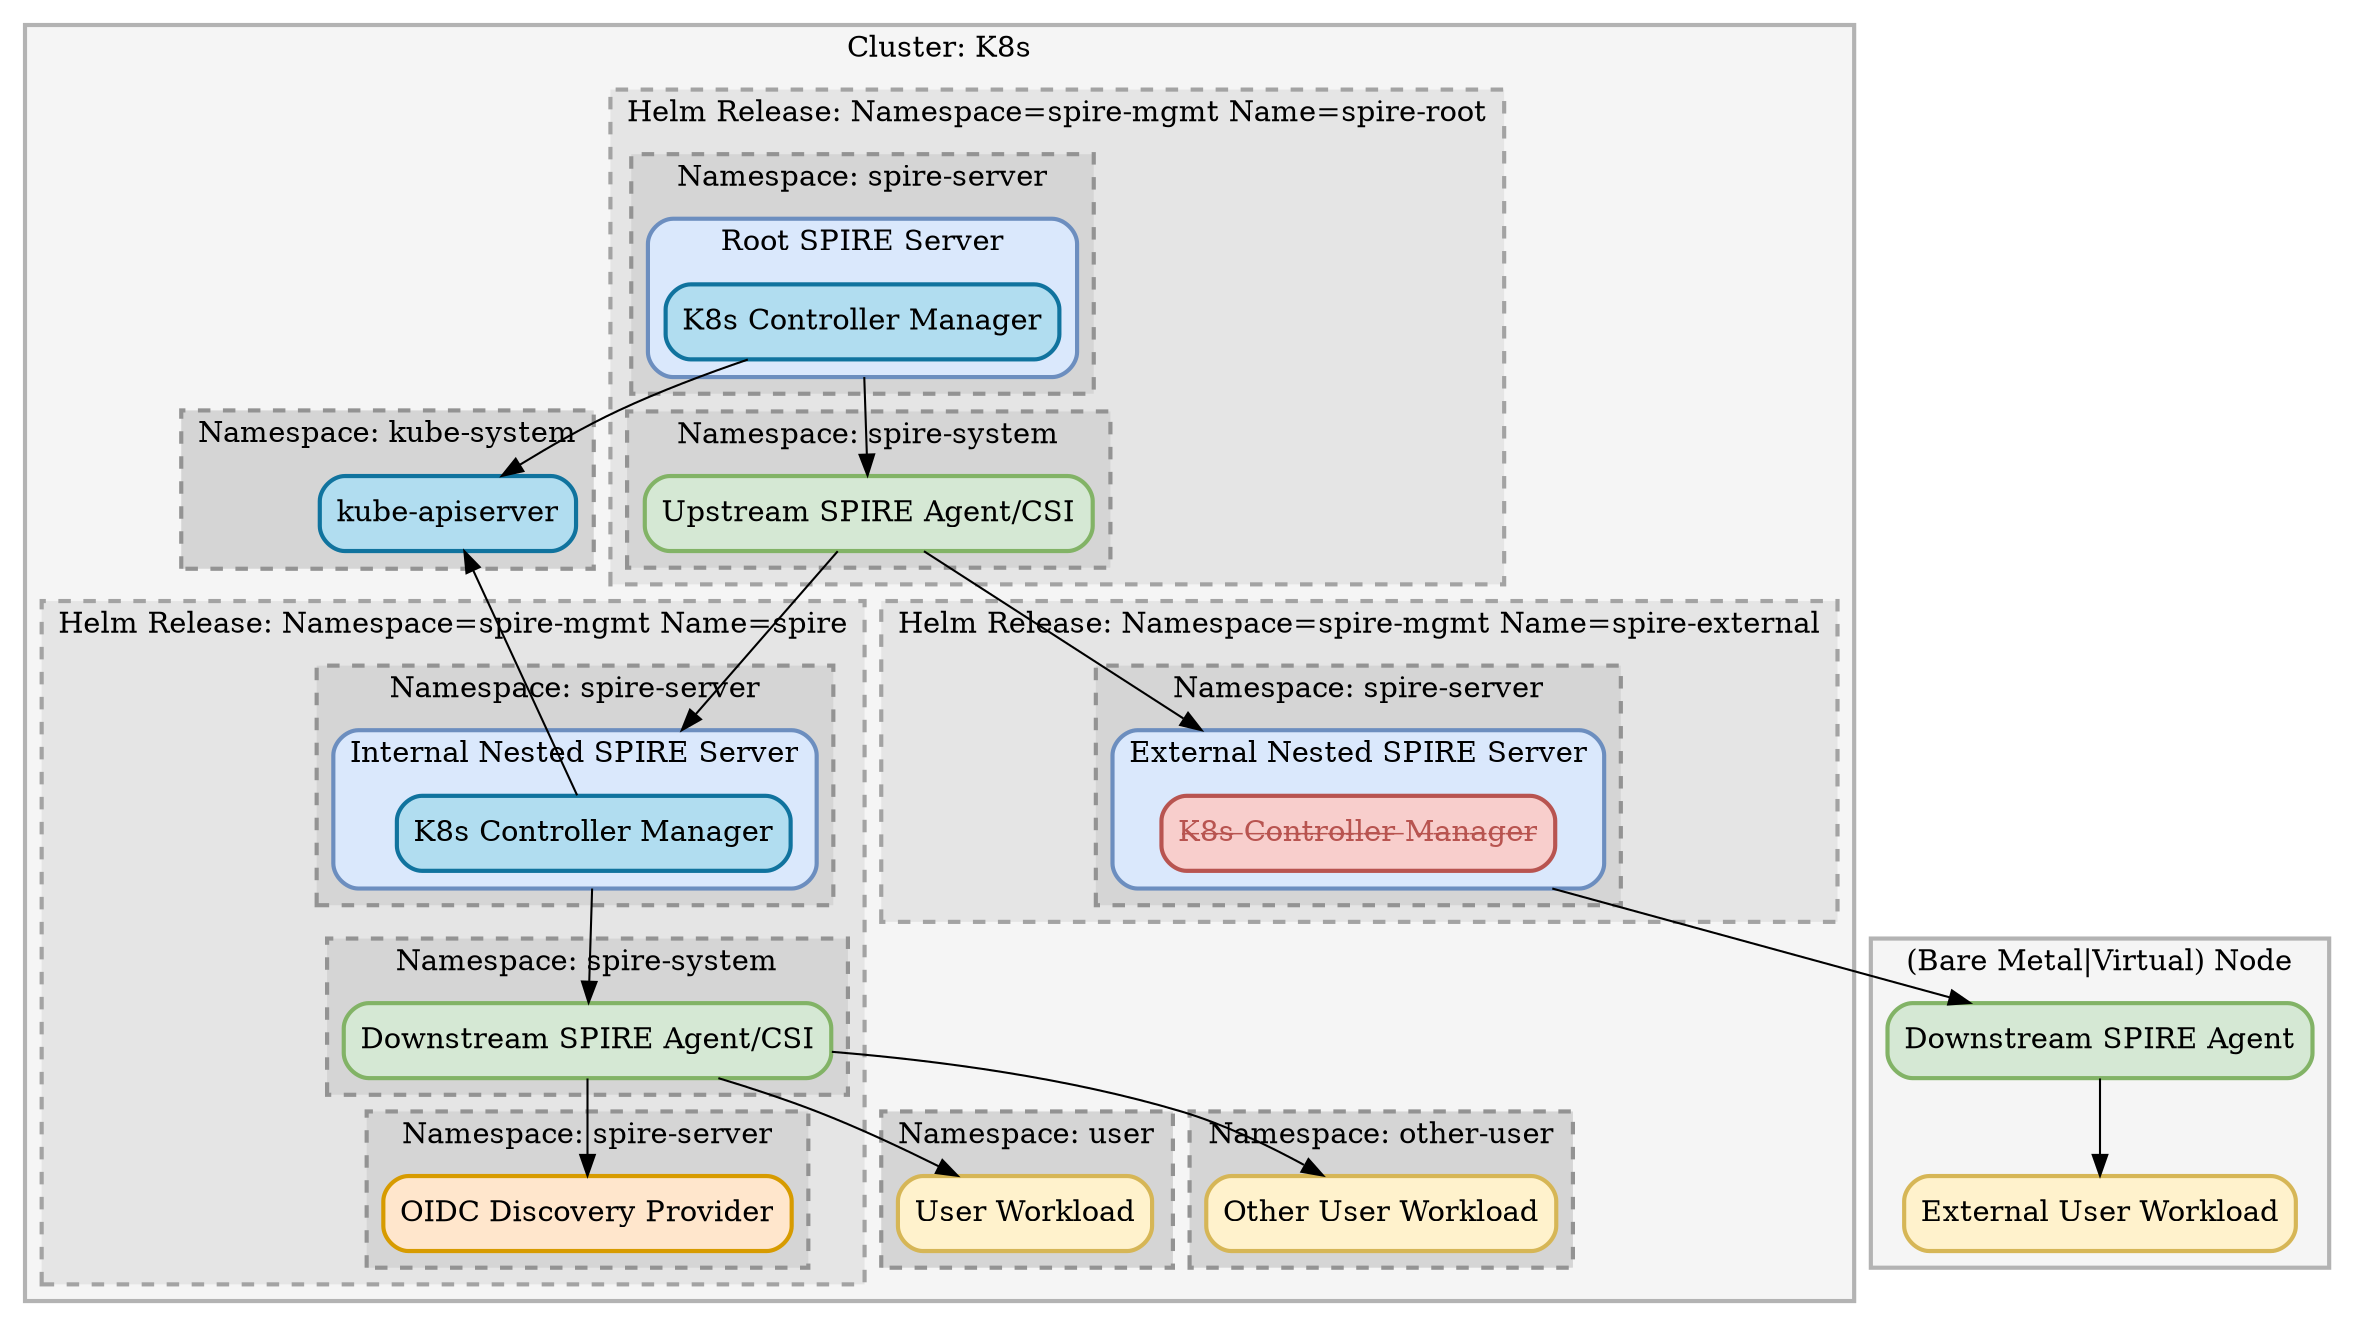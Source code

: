 digraph G {
  compound=true;
  subgraph cluster_baremetal {
    label="(Bare Metal|Virtual) Node"
    style="filled,solid,bold";
    color="#b3b3b3";
    fillcolor="#f5f5f5";
    spireDownstreamAgent3 [label="Downstream SPIRE Agent",shape="box",style="rounded,solid,filled,bold",color="#82b366",fillcolor="#d5e8d4"];
    userWorkload3 [label="External User Workload",shape="box",style="rounded,solid,filled,bold",color="#d6b656",fillcolor="#fff2cc"];
  }
  subgraph cluster_k8s {
    label="Cluster: K8s";
    style="filled,solid,bold";
    color="#b3b3b3";
    fillcolor="#f5f5f5";
    subgraph cluster_root_release {
      label="Helm Release: Namespace=spire-mgmt Name=spire-root";
      style="filled,dashed,bold";
      color="#a3a3a3";
      fillcolor="#e5e5e5";
      subgraph cluster_ns_root_server {
        style="filled,dashed,bold";
        color="#939393";
        fillcolor="#d5d5d5";
        label="Namespace: spire-server"
        subgraph cluster_ns_root_server_obj {
          style="filled,rounded,bold";
          color="#6c8ebf";
          fillcolor="#dae8fc";
          label="Root SPIRE Server"
          spireRoot [label="K8s Controller Manager",shape="record",style="rounded,solid,filled,bold",color="#10739e",fillcolor="#b1ddf0"];
        }
      }
      subgraph cluster_ns_1_system {
        style="filled,dashed,bold";
        color="#939393";
        fillcolor="#d5d5d5";
        label="Namespace: spire-system"
        spireUpstreamAgent1 [label="Upstream SPIRE Agent/CSI",shape="box",style="rounded,solid,filled,bold",color="#82b366",fillcolor="#d5e8d4"];
      }
    }
    subgraph cluster_ns_root_kube_system {
      style="filled,dashed,bold";
      color="#939393";
      fillcolor="#d5d5d5";
      label="Namespace: kube-system"
      kubeApiServerRoot [label="kube-apiserver",shape="record",style="rounded,solid,filled,bold",color="#10739e",fillcolor="#b1ddf0"];
    }
    subgraph cluster_nested1_release {
      label="Helm Release: Namespace=spire-mgmt Name=spire"
      style="filled,dashed,bold";
      color="#a3a3a3";
      fillcolor="#e5e5e5";
      subgraph cluster_ns_nested1_server {
        style="filled,dashed,bold";
        color="#939393";
        fillcolor="#d5d5d5";
        label="Namespace: spire-server";
        subgraph cluster_ns_internal_server_obj {
          style="filled,rounded,bold";
          color="#6c8ebf";
          fillcolor="#dae8fc";
          label="Internal Nested SPIRE Server"
          spireServerNested1 [label="K8s Controller Manager",shape="record",style="rounded,solid,filled,bold",color="#10739e",fillcolor="#b1ddf0"];
        }
      }
      subgraph cluster_ns_nested1_system {
        style="filled,dashed,bold";
        color="#939393";
        fillcolor="#d5d5d5";
        label="Namespace: spire-system";
        spireDownstreamAgent1 [label="Downstream SPIRE Agent/CSI",shape="box",style="rounded,solid,filled,bold",color="#82b366",fillcolor="#d5e8d4"];
      }
      subgraph cluster_ns_nested1_system2 {
        style="filled,dashed,bold";
        color="#939393";
        fillcolor="#d5d5d5";
        label="Namespace: spire-server";
        oidc [label="OIDC Discovery Provider",shape="box",style="rounded,solid,filled,bold",color="#d79b00",fillcolor="#ffe6cc"];
      }
    }
    subgraph cluster_ns_nested2_system {
      style="filled,dashed,bold";
      color="#939393";
      fillcolor="#d5d5d5";
      label="Namespace: user";
      userWorkload1 [label="User Workload",shape="box",style="rounded,solid,filled,bold",color="#d6b656",fillcolor="#fff2cc"];
    }
    subgraph cluster_ns_nested2_system2 {
      style="filled,dashed,bold";
      color="#939393";
      fillcolor="#d5d5d5";
      label="Namespace: other-user";
      userWorkload2 [label="Other User Workload",shape="box",style="rounded,solid,filled,bold",color="#d6b656",fillcolor="#fff2cc"];
    }
    subgraph cluster_nested3_release {
      label="Helm Release: Namespace=spire-mgmt Name=spire-external"
      style="filled,dashed,bold";
      color="#a3a3a3";
      fillcolor="#e5e5e5";
      subgraph cluster_ns_nested3_system {
        style="filled,dashed,bold";
        color="#939393";
        fillcolor="#d5d5d5";
        label="Namespace: spire-server";
        subgraph cluster_ns_external_server_obj {
          style="filled,rounded,bold";
          color="#6c8ebf";
          fillcolor="#dae8fc";
          label="External Nested SPIRE Server"
          spireServerNested2 [label="K̶8̶s̶ ̶C̶o̶n̶t̶r̶o̶l̶l̶e̶r̶ ̶M̶a̶n̶a̶g̶e̶r̶",shape="record",style="rounded,solid,filled,bold",fontcolor="#b85450",color="#b85450",fillcolor="#f8cecc"];
        }
      }
    }
  }
  spireRoot -> kubeApiServerRoot;
  spireServerNested1 -> kubeApiServerRoot [weight=0];
  spireRoot -> spireUpstreamAgent1 [ltail=cluster_ns_root_server_obj];
  spireUpstreamAgent1 -> spireServerNested1 [lhead=cluster_ns_internal_server_obj];
  spireServerNested1 -> spireDownstreamAgent1 [ltail=cluster_ns_internal_server_obj];
  spireDownstreamAgent1 -> userWorkload1;
  spireDownstreamAgent1 -> userWorkload2;
  spireUpstreamAgent1 -> spireServerNested2 [lhead=cluster_ns_external_server_obj];
  spireServerNested2 -> spireDownstreamAgent3 [ltail=cluster_ns_external_server_obj];
  spireDownstreamAgent3 -> userWorkload3;
  spireDownstreamAgent1 -> oidc;
}
